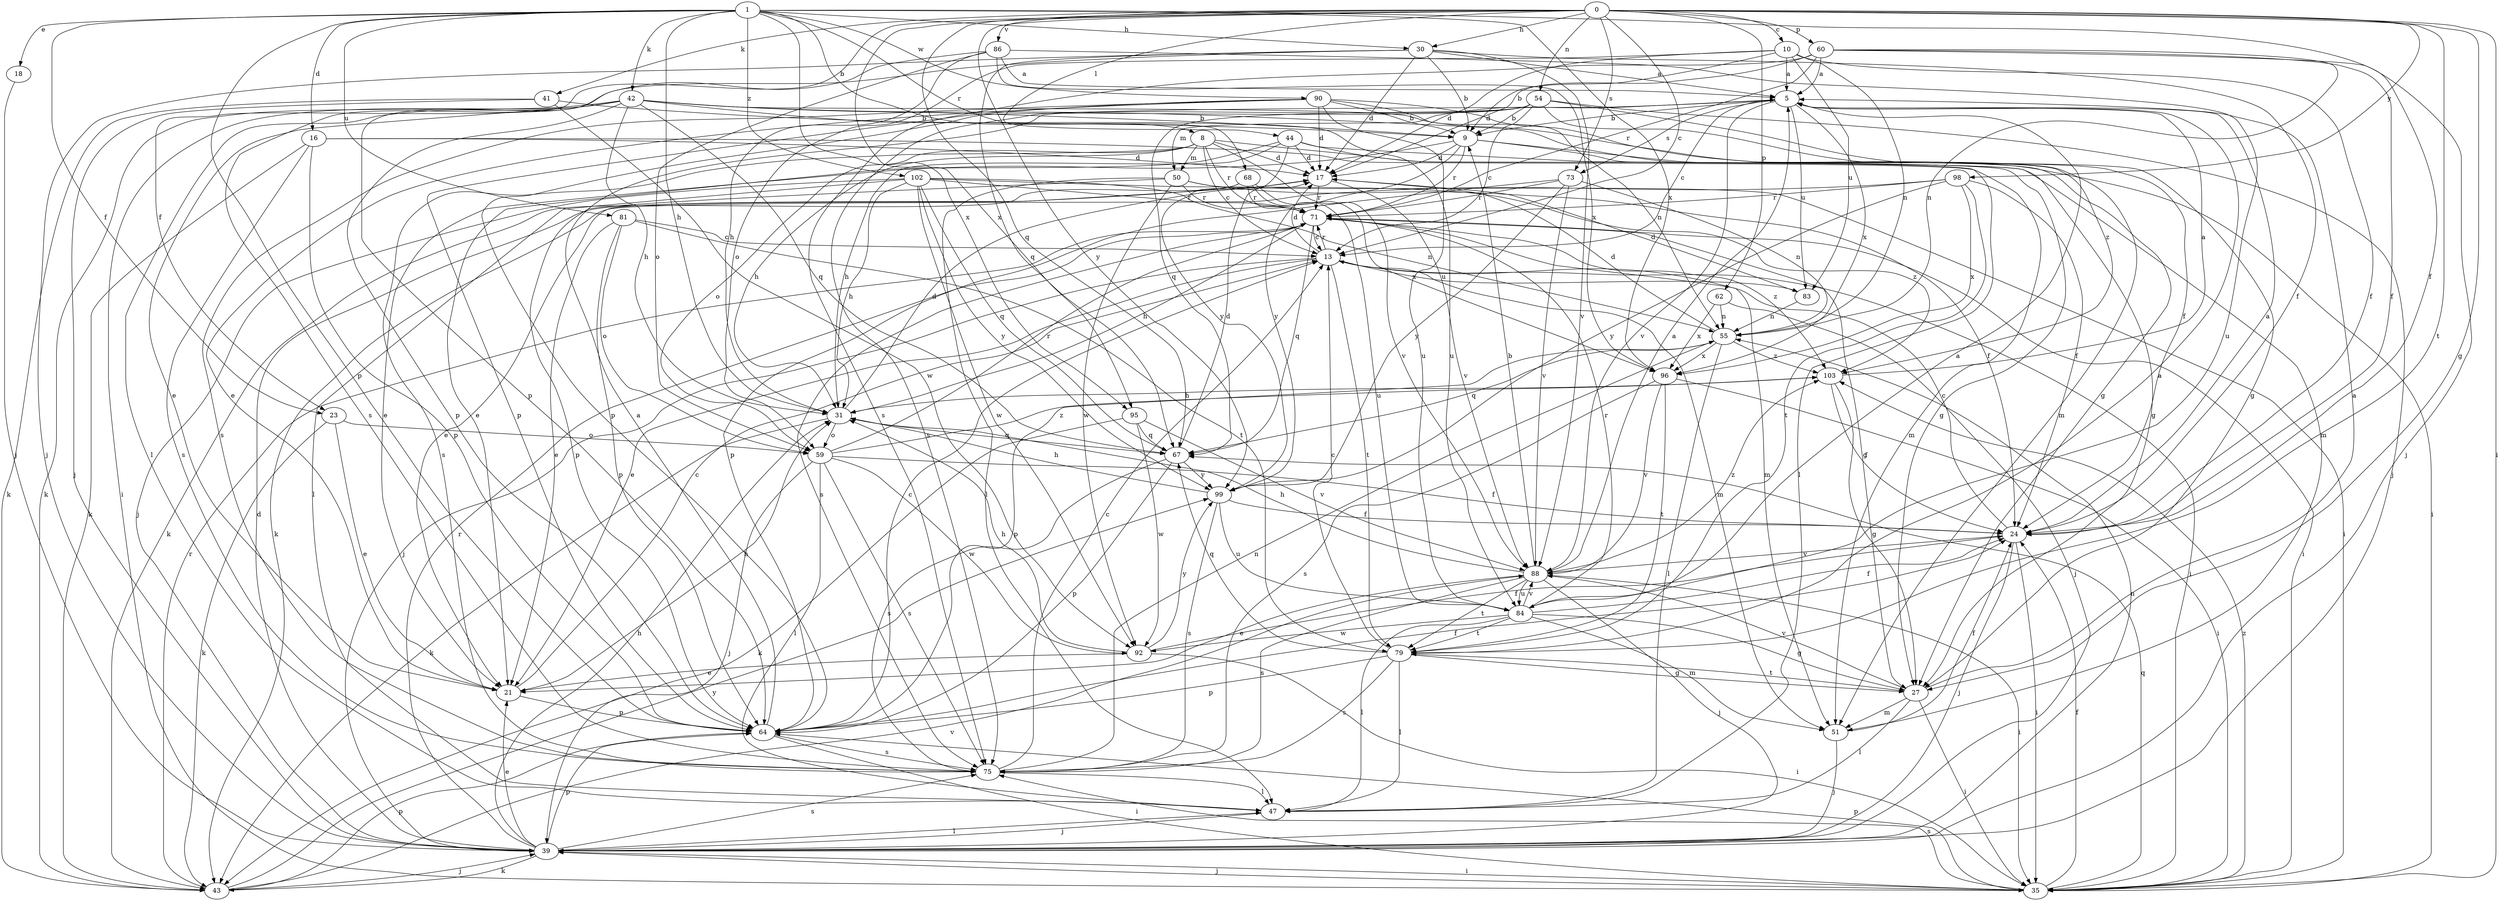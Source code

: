 strict digraph  {
0;
1;
5;
8;
9;
10;
13;
16;
17;
18;
21;
23;
24;
27;
30;
31;
35;
39;
41;
42;
43;
44;
47;
50;
51;
54;
55;
59;
60;
62;
64;
67;
68;
71;
73;
75;
79;
81;
83;
84;
86;
88;
90;
92;
95;
96;
98;
99;
102;
103;
0 -> 10  [label=c];
0 -> 13  [label=c];
0 -> 23  [label=f];
0 -> 27  [label=g];
0 -> 30  [label=h];
0 -> 35  [label=i];
0 -> 41  [label=k];
0 -> 44  [label=l];
0 -> 54  [label=n];
0 -> 60  [label=p];
0 -> 62  [label=p];
0 -> 67  [label=q];
0 -> 73  [label=s];
0 -> 79  [label=t];
0 -> 86  [label=v];
0 -> 95  [label=x];
0 -> 98  [label=y];
0 -> 99  [label=y];
1 -> 8  [label=b];
1 -> 16  [label=d];
1 -> 18  [label=e];
1 -> 23  [label=f];
1 -> 24  [label=f];
1 -> 30  [label=h];
1 -> 31  [label=h];
1 -> 42  [label=k];
1 -> 64  [label=p];
1 -> 68  [label=r];
1 -> 81  [label=u];
1 -> 90  [label=w];
1 -> 95  [label=x];
1 -> 96  [label=x];
1 -> 102  [label=z];
5 -> 9  [label=b];
5 -> 13  [label=c];
5 -> 50  [label=m];
5 -> 73  [label=s];
5 -> 83  [label=u];
5 -> 88  [label=v];
5 -> 96  [label=x];
8 -> 13  [label=c];
8 -> 17  [label=d];
8 -> 27  [label=g];
8 -> 31  [label=h];
8 -> 50  [label=m];
8 -> 59  [label=o];
8 -> 71  [label=r];
8 -> 75  [label=s];
8 -> 88  [label=v];
9 -> 17  [label=d];
9 -> 21  [label=e];
9 -> 27  [label=g];
9 -> 35  [label=i];
9 -> 71  [label=r];
9 -> 99  [label=y];
10 -> 5  [label=a];
10 -> 9  [label=b];
10 -> 17  [label=d];
10 -> 24  [label=f];
10 -> 55  [label=n];
10 -> 59  [label=o];
10 -> 83  [label=u];
13 -> 17  [label=d];
13 -> 21  [label=e];
13 -> 35  [label=i];
13 -> 39  [label=j];
13 -> 51  [label=m];
13 -> 71  [label=r];
13 -> 79  [label=t];
13 -> 83  [label=u];
16 -> 17  [label=d];
16 -> 43  [label=k];
16 -> 51  [label=m];
16 -> 64  [label=p];
16 -> 75  [label=s];
17 -> 71  [label=r];
17 -> 88  [label=v];
18 -> 39  [label=j];
21 -> 13  [label=c];
21 -> 31  [label=h];
21 -> 64  [label=p];
23 -> 21  [label=e];
23 -> 43  [label=k];
23 -> 59  [label=o];
24 -> 5  [label=a];
24 -> 13  [label=c];
24 -> 35  [label=i];
24 -> 39  [label=j];
24 -> 88  [label=v];
27 -> 5  [label=a];
27 -> 35  [label=i];
27 -> 47  [label=l];
27 -> 51  [label=m];
27 -> 79  [label=t];
27 -> 88  [label=v];
30 -> 5  [label=a];
30 -> 9  [label=b];
30 -> 17  [label=d];
30 -> 24  [label=f];
30 -> 39  [label=j];
30 -> 67  [label=q];
30 -> 75  [label=s];
30 -> 88  [label=v];
31 -> 17  [label=d];
31 -> 43  [label=k];
31 -> 59  [label=o];
31 -> 67  [label=q];
35 -> 24  [label=f];
35 -> 39  [label=j];
35 -> 64  [label=p];
35 -> 67  [label=q];
35 -> 75  [label=s];
35 -> 103  [label=z];
39 -> 17  [label=d];
39 -> 21  [label=e];
39 -> 31  [label=h];
39 -> 35  [label=i];
39 -> 43  [label=k];
39 -> 47  [label=l];
39 -> 55  [label=n];
39 -> 64  [label=p];
39 -> 71  [label=r];
39 -> 75  [label=s];
41 -> 9  [label=b];
41 -> 39  [label=j];
41 -> 43  [label=k];
41 -> 92  [label=w];
42 -> 9  [label=b];
42 -> 21  [label=e];
42 -> 24  [label=f];
42 -> 27  [label=g];
42 -> 31  [label=h];
42 -> 35  [label=i];
42 -> 43  [label=k];
42 -> 47  [label=l];
42 -> 64  [label=p];
42 -> 67  [label=q];
42 -> 84  [label=u];
43 -> 39  [label=j];
43 -> 64  [label=p];
43 -> 71  [label=r];
43 -> 88  [label=v];
43 -> 99  [label=y];
44 -> 17  [label=d];
44 -> 21  [label=e];
44 -> 31  [label=h];
44 -> 47  [label=l];
44 -> 51  [label=m];
44 -> 99  [label=y];
47 -> 39  [label=j];
50 -> 24  [label=f];
50 -> 35  [label=i];
50 -> 47  [label=l];
50 -> 64  [label=p];
50 -> 71  [label=r];
50 -> 92  [label=w];
51 -> 24  [label=f];
51 -> 39  [label=j];
54 -> 9  [label=b];
54 -> 13  [label=c];
54 -> 27  [label=g];
54 -> 39  [label=j];
54 -> 64  [label=p];
54 -> 67  [label=q];
54 -> 75  [label=s];
54 -> 103  [label=z];
55 -> 17  [label=d];
55 -> 47  [label=l];
55 -> 64  [label=p];
55 -> 67  [label=q];
55 -> 96  [label=x];
55 -> 103  [label=z];
59 -> 24  [label=f];
59 -> 39  [label=j];
59 -> 47  [label=l];
59 -> 71  [label=r];
59 -> 75  [label=s];
59 -> 92  [label=w];
59 -> 103  [label=z];
60 -> 5  [label=a];
60 -> 17  [label=d];
60 -> 24  [label=f];
60 -> 39  [label=j];
60 -> 55  [label=n];
60 -> 71  [label=r];
60 -> 75  [label=s];
62 -> 39  [label=j];
62 -> 55  [label=n];
62 -> 96  [label=x];
64 -> 5  [label=a];
64 -> 13  [label=c];
64 -> 24  [label=f];
64 -> 35  [label=i];
64 -> 75  [label=s];
67 -> 17  [label=d];
67 -> 64  [label=p];
67 -> 75  [label=s];
67 -> 99  [label=y];
68 -> 21  [label=e];
68 -> 43  [label=k];
68 -> 71  [label=r];
68 -> 84  [label=u];
68 -> 96  [label=x];
71 -> 13  [label=c];
71 -> 27  [label=g];
71 -> 31  [label=h];
71 -> 35  [label=i];
71 -> 51  [label=m];
71 -> 67  [label=q];
71 -> 75  [label=s];
71 -> 103  [label=z];
73 -> 55  [label=n];
73 -> 64  [label=p];
73 -> 71  [label=r];
73 -> 88  [label=v];
73 -> 99  [label=y];
75 -> 13  [label=c];
75 -> 47  [label=l];
75 -> 55  [label=n];
79 -> 5  [label=a];
79 -> 13  [label=c];
79 -> 27  [label=g];
79 -> 47  [label=l];
79 -> 64  [label=p];
79 -> 67  [label=q];
79 -> 75  [label=s];
81 -> 13  [label=c];
81 -> 21  [label=e];
81 -> 59  [label=o];
81 -> 64  [label=p];
81 -> 79  [label=t];
83 -> 17  [label=d];
83 -> 55  [label=n];
84 -> 5  [label=a];
84 -> 24  [label=f];
84 -> 27  [label=g];
84 -> 47  [label=l];
84 -> 51  [label=m];
84 -> 71  [label=r];
84 -> 79  [label=t];
84 -> 88  [label=v];
84 -> 92  [label=w];
86 -> 5  [label=a];
86 -> 31  [label=h];
86 -> 59  [label=o];
86 -> 64  [label=p];
86 -> 84  [label=u];
86 -> 96  [label=x];
88 -> 5  [label=a];
88 -> 9  [label=b];
88 -> 21  [label=e];
88 -> 31  [label=h];
88 -> 35  [label=i];
88 -> 39  [label=j];
88 -> 75  [label=s];
88 -> 79  [label=t];
88 -> 84  [label=u];
88 -> 103  [label=z];
90 -> 9  [label=b];
90 -> 17  [label=d];
90 -> 21  [label=e];
90 -> 51  [label=m];
90 -> 55  [label=n];
90 -> 64  [label=p];
90 -> 75  [label=s];
90 -> 84  [label=u];
92 -> 21  [label=e];
92 -> 24  [label=f];
92 -> 31  [label=h];
92 -> 35  [label=i];
92 -> 99  [label=y];
95 -> 43  [label=k];
95 -> 67  [label=q];
95 -> 88  [label=v];
95 -> 92  [label=w];
96 -> 35  [label=i];
96 -> 75  [label=s];
96 -> 79  [label=t];
96 -> 88  [label=v];
98 -> 24  [label=f];
98 -> 43  [label=k];
98 -> 71  [label=r];
98 -> 79  [label=t];
98 -> 96  [label=x];
98 -> 99  [label=y];
99 -> 24  [label=f];
99 -> 31  [label=h];
99 -> 75  [label=s];
99 -> 84  [label=u];
102 -> 31  [label=h];
102 -> 39  [label=j];
102 -> 47  [label=l];
102 -> 55  [label=n];
102 -> 67  [label=q];
102 -> 71  [label=r];
102 -> 92  [label=w];
102 -> 99  [label=y];
102 -> 103  [label=z];
103 -> 5  [label=a];
103 -> 24  [label=f];
103 -> 27  [label=g];
103 -> 31  [label=h];
}
